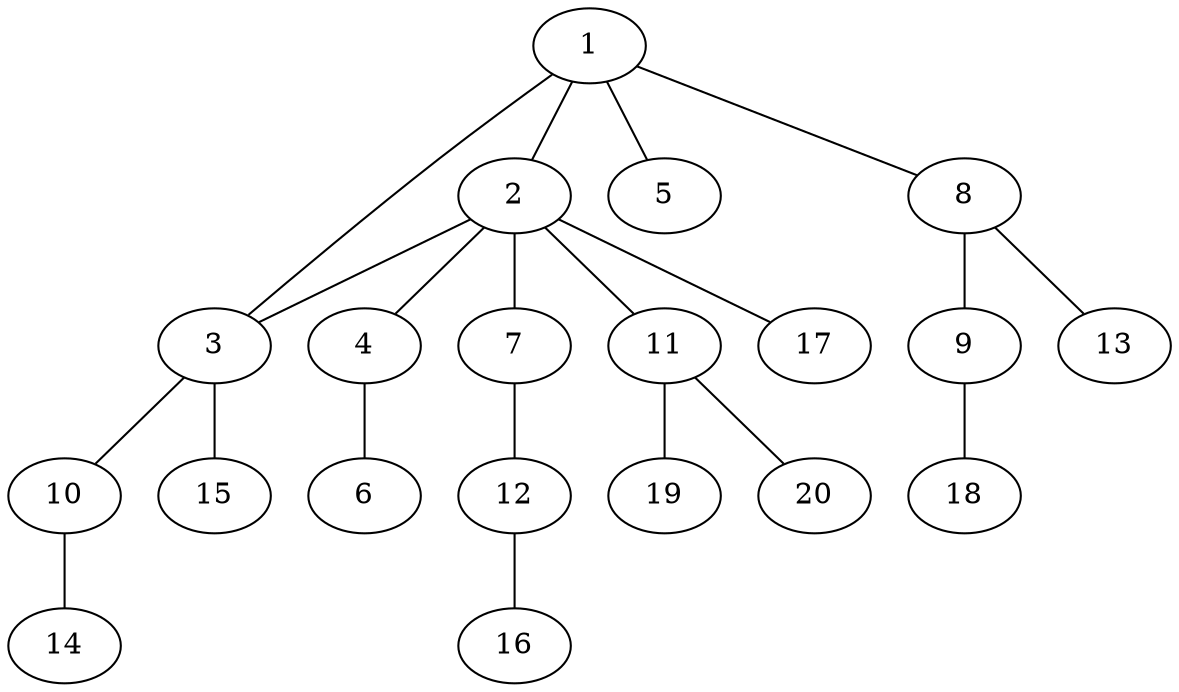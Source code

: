 graph graphname {1--2
1--3
1--5
1--8
2--3
2--4
2--7
2--11
2--17
3--10
3--15
4--6
7--12
8--9
8--13
9--18
10--14
11--19
11--20
12--16
}